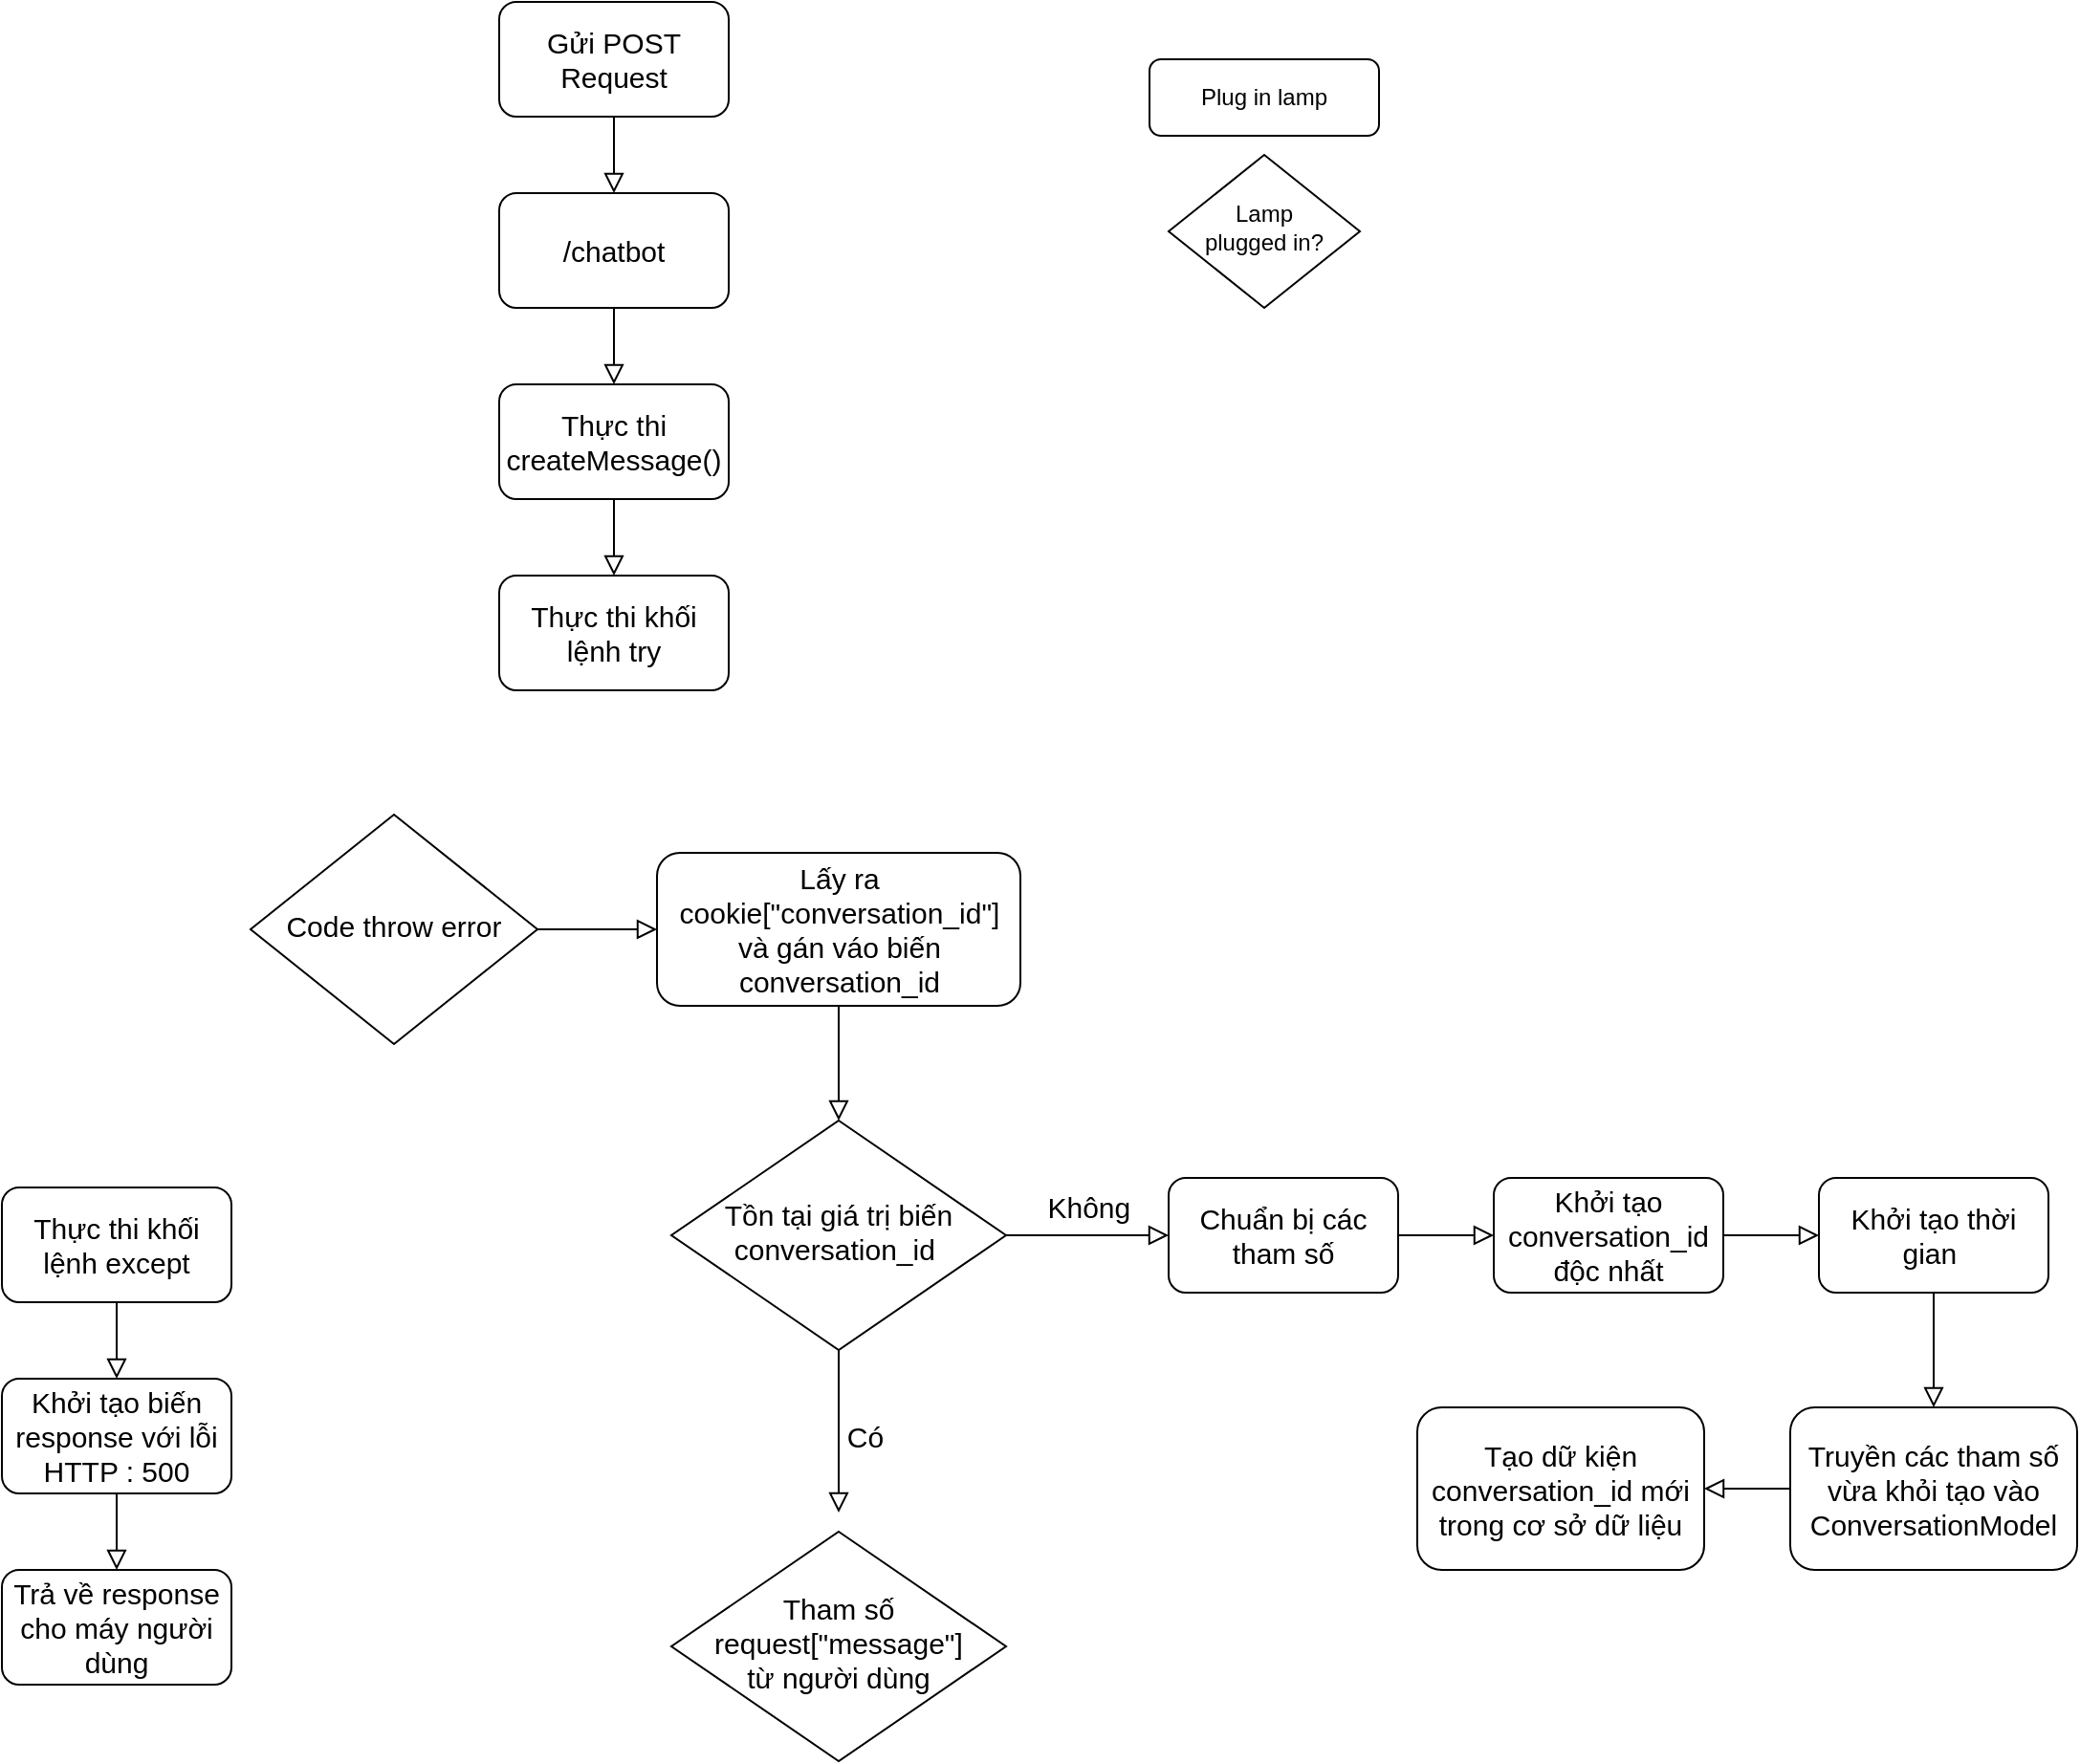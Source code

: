 <mxfile version="17.4.2" type="device"><diagram id="C5RBs43oDa-KdzZeNtuy" name="Page-1"><mxGraphModel dx="918" dy="754" grid="1" gridSize="10" guides="1" tooltips="1" connect="1" arrows="1" fold="1" page="1" pageScale="1" pageWidth="827" pageHeight="1169" math="0" shadow="0"><root><mxCell id="WIyWlLk6GJQsqaUBKTNV-0"/><mxCell id="WIyWlLk6GJQsqaUBKTNV-1" parent="WIyWlLk6GJQsqaUBKTNV-0"/><mxCell id="WIyWlLk6GJQsqaUBKTNV-3" value="/chatbot" style="rounded=1;whiteSpace=wrap;html=1;fontSize=15;glass=0;strokeWidth=1;shadow=0;" parent="WIyWlLk6GJQsqaUBKTNV-1" vertex="1"><mxGeometry x="320" y="120" width="120" height="60" as="geometry"/></mxCell><mxCell id="dkOf7kShWUdSjvOmlk6H-0" value="Plug in lamp" style="rounded=1;whiteSpace=wrap;html=1;fontSize=12;glass=0;strokeWidth=1;shadow=0;" vertex="1" parent="WIyWlLk6GJQsqaUBKTNV-1"><mxGeometry x="660" y="50" width="120" height="40" as="geometry"/></mxCell><mxCell id="dkOf7kShWUdSjvOmlk6H-1" value="Lamp&lt;br&gt;plugged in?" style="rhombus;whiteSpace=wrap;html=1;shadow=0;fontFamily=Helvetica;fontSize=12;align=center;strokeWidth=1;spacing=6;spacingTop=-4;" vertex="1" parent="WIyWlLk6GJQsqaUBKTNV-1"><mxGeometry x="670" y="100" width="100" height="80" as="geometry"/></mxCell><mxCell id="dkOf7kShWUdSjvOmlk6H-2" value="Gửi POST Request" style="rounded=1;whiteSpace=wrap;html=1;fontSize=15;glass=0;strokeWidth=1;shadow=0;" vertex="1" parent="WIyWlLk6GJQsqaUBKTNV-1"><mxGeometry x="320" y="20" width="120" height="60" as="geometry"/></mxCell><mxCell id="dkOf7kShWUdSjvOmlk6H-3" value="" style="rounded=0;html=1;jettySize=auto;orthogonalLoop=1;fontSize=11;endArrow=block;endFill=0;endSize=8;strokeWidth=1;shadow=0;labelBackgroundColor=none;edgeStyle=orthogonalEdgeStyle;exitX=0.5;exitY=1;exitDx=0;exitDy=0;entryX=0.5;entryY=0;entryDx=0;entryDy=0;" edge="1" parent="WIyWlLk6GJQsqaUBKTNV-1" source="dkOf7kShWUdSjvOmlk6H-2" target="WIyWlLk6GJQsqaUBKTNV-3"><mxGeometry relative="1" as="geometry"><mxPoint x="390" y="180" as="sourcePoint"/><mxPoint x="380" y="110" as="targetPoint"/></mxGeometry></mxCell><mxCell id="dkOf7kShWUdSjvOmlk6H-4" value="Thực thi createMessage()" style="rounded=1;whiteSpace=wrap;html=1;fontSize=15;glass=0;strokeWidth=1;shadow=0;" vertex="1" parent="WIyWlLk6GJQsqaUBKTNV-1"><mxGeometry x="320" y="220" width="120" height="60" as="geometry"/></mxCell><mxCell id="dkOf7kShWUdSjvOmlk6H-7" value="" style="rounded=0;html=1;jettySize=auto;orthogonalLoop=1;fontSize=11;endArrow=block;endFill=0;endSize=8;strokeWidth=1;shadow=0;labelBackgroundColor=none;edgeStyle=orthogonalEdgeStyle;exitX=0.5;exitY=1;exitDx=0;exitDy=0;entryX=0.5;entryY=0;entryDx=0;entryDy=0;" edge="1" parent="WIyWlLk6GJQsqaUBKTNV-1" source="WIyWlLk6GJQsqaUBKTNV-3" target="dkOf7kShWUdSjvOmlk6H-4"><mxGeometry relative="1" as="geometry"><mxPoint x="379.66" y="180" as="sourcePoint"/><mxPoint x="379.66" y="240" as="targetPoint"/></mxGeometry></mxCell><mxCell id="dkOf7kShWUdSjvOmlk6H-8" value="Thực thi khối lệnh try" style="rounded=1;whiteSpace=wrap;html=1;fontSize=15;glass=0;strokeWidth=1;shadow=0;" vertex="1" parent="WIyWlLk6GJQsqaUBKTNV-1"><mxGeometry x="320" y="320" width="120" height="60" as="geometry"/></mxCell><mxCell id="dkOf7kShWUdSjvOmlk6H-9" value="" style="rounded=0;html=1;jettySize=auto;orthogonalLoop=1;fontSize=11;endArrow=block;endFill=0;endSize=8;strokeWidth=1;shadow=0;labelBackgroundColor=none;edgeStyle=orthogonalEdgeStyle;exitX=0.5;exitY=1;exitDx=0;exitDy=0;entryX=0.5;entryY=0;entryDx=0;entryDy=0;" edge="1" parent="WIyWlLk6GJQsqaUBKTNV-1" source="dkOf7kShWUdSjvOmlk6H-4" target="dkOf7kShWUdSjvOmlk6H-8"><mxGeometry relative="1" as="geometry"><mxPoint x="379.66" y="280" as="sourcePoint"/><mxPoint x="380" y="310" as="targetPoint"/></mxGeometry></mxCell><mxCell id="dkOf7kShWUdSjvOmlk6H-22" style="edgeStyle=orthogonalEdgeStyle;shape=connector;rounded=0;orthogonalLoop=1;jettySize=auto;html=1;exitX=1;exitY=0.5;exitDx=0;exitDy=0;shadow=0;labelBackgroundColor=none;fontFamily=Helvetica;fontSize=11;fontColor=default;endArrow=block;endFill=0;endSize=8;strokeColor=default;strokeWidth=1;" edge="1" parent="WIyWlLk6GJQsqaUBKTNV-1" source="dkOf7kShWUdSjvOmlk6H-10" target="dkOf7kShWUdSjvOmlk6H-19"><mxGeometry relative="1" as="geometry"/></mxCell><mxCell id="dkOf7kShWUdSjvOmlk6H-10" value="Code throw error" style="rhombus;whiteSpace=wrap;html=1;shadow=0;fontFamily=Helvetica;fontSize=15;align=center;strokeWidth=1;spacing=6;spacingTop=-4;" vertex="1" parent="WIyWlLk6GJQsqaUBKTNV-1"><mxGeometry x="190" y="445" width="150" height="120" as="geometry"/></mxCell><mxCell id="dkOf7kShWUdSjvOmlk6H-12" value="Thực thi khối lệnh except" style="rounded=1;whiteSpace=wrap;html=1;fontSize=15;glass=0;strokeWidth=1;shadow=0;" vertex="1" parent="WIyWlLk6GJQsqaUBKTNV-1"><mxGeometry x="60" y="640" width="120" height="60" as="geometry"/></mxCell><mxCell id="dkOf7kShWUdSjvOmlk6H-13" value="Khởi tạo biến response với lỗi HTTP : 500" style="rounded=1;whiteSpace=wrap;html=1;fontSize=15;glass=0;strokeWidth=1;shadow=0;" vertex="1" parent="WIyWlLk6GJQsqaUBKTNV-1"><mxGeometry x="60" y="740" width="120" height="60" as="geometry"/></mxCell><mxCell id="dkOf7kShWUdSjvOmlk6H-16" value="" style="rounded=0;html=1;jettySize=auto;orthogonalLoop=1;fontSize=11;endArrow=block;endFill=0;endSize=8;strokeWidth=1;shadow=0;labelBackgroundColor=none;edgeStyle=orthogonalEdgeStyle;exitX=0.5;exitY=1;exitDx=0;exitDy=0;entryX=0.5;entryY=0;entryDx=0;entryDy=0;" edge="1" parent="WIyWlLk6GJQsqaUBKTNV-1" source="dkOf7kShWUdSjvOmlk6H-12" target="dkOf7kShWUdSjvOmlk6H-13"><mxGeometry relative="1" as="geometry"><mxPoint x="119.76" y="664.5" as="sourcePoint"/><mxPoint x="119.76" y="704.5" as="targetPoint"/></mxGeometry></mxCell><mxCell id="dkOf7kShWUdSjvOmlk6H-17" value="Trả về response cho máy người dùng" style="rounded=1;whiteSpace=wrap;html=1;fontSize=15;glass=0;strokeWidth=1;shadow=0;" vertex="1" parent="WIyWlLk6GJQsqaUBKTNV-1"><mxGeometry x="60" y="840" width="120" height="60" as="geometry"/></mxCell><mxCell id="dkOf7kShWUdSjvOmlk6H-18" value="" style="rounded=0;html=1;jettySize=auto;orthogonalLoop=1;fontSize=11;endArrow=block;endFill=0;endSize=8;strokeWidth=1;shadow=0;labelBackgroundColor=none;edgeStyle=orthogonalEdgeStyle;entryX=0.5;entryY=0;entryDx=0;entryDy=0;exitX=0.5;exitY=1;exitDx=0;exitDy=0;" edge="1" parent="WIyWlLk6GJQsqaUBKTNV-1" source="dkOf7kShWUdSjvOmlk6H-13" target="dkOf7kShWUdSjvOmlk6H-17"><mxGeometry relative="1" as="geometry"><mxPoint x="150" y="840" as="sourcePoint"/><mxPoint x="130" y="750" as="targetPoint"/></mxGeometry></mxCell><mxCell id="dkOf7kShWUdSjvOmlk6H-25" style="edgeStyle=orthogonalEdgeStyle;shape=connector;rounded=0;orthogonalLoop=1;jettySize=auto;html=1;exitX=0.5;exitY=1;exitDx=0;exitDy=0;entryX=0.5;entryY=0;entryDx=0;entryDy=0;shadow=0;labelBackgroundColor=none;fontFamily=Helvetica;fontSize=15;fontColor=default;endArrow=block;endFill=0;endSize=8;strokeColor=default;strokeWidth=1;" edge="1" parent="WIyWlLk6GJQsqaUBKTNV-1" source="dkOf7kShWUdSjvOmlk6H-19" target="dkOf7kShWUdSjvOmlk6H-24"><mxGeometry relative="1" as="geometry"/></mxCell><mxCell id="dkOf7kShWUdSjvOmlk6H-19" value="Lấy ra&lt;br&gt;cookie[&quot;conversation_id&quot;]&lt;br&gt;và gán váo biến conversation_id" style="rounded=1;whiteSpace=wrap;html=1;fontSize=15;glass=0;strokeWidth=1;shadow=0;" vertex="1" parent="WIyWlLk6GJQsqaUBKTNV-1"><mxGeometry x="402.5" y="465" width="190" height="80" as="geometry"/></mxCell><mxCell id="dkOf7kShWUdSjvOmlk6H-27" style="edgeStyle=orthogonalEdgeStyle;shape=connector;rounded=0;orthogonalLoop=1;jettySize=auto;html=1;exitX=1;exitY=0.5;exitDx=0;exitDy=0;entryX=0;entryY=0.5;entryDx=0;entryDy=0;shadow=0;labelBackgroundColor=none;fontFamily=Helvetica;fontSize=15;fontColor=default;endArrow=block;endFill=0;endSize=8;strokeColor=default;strokeWidth=1;" edge="1" parent="WIyWlLk6GJQsqaUBKTNV-1" source="dkOf7kShWUdSjvOmlk6H-24" target="dkOf7kShWUdSjvOmlk6H-26"><mxGeometry relative="1" as="geometry"/></mxCell><mxCell id="dkOf7kShWUdSjvOmlk6H-28" value="Không&amp;nbsp;" style="edgeLabel;html=1;align=center;verticalAlign=middle;resizable=0;points=[];fontSize=15;fontFamily=Helvetica;fontColor=default;" vertex="1" connectable="0" parent="dkOf7kShWUdSjvOmlk6H-27"><mxGeometry x="0.176" relative="1" as="geometry"><mxPoint x="-5" y="-15" as="offset"/></mxGeometry></mxCell><mxCell id="dkOf7kShWUdSjvOmlk6H-38" style="edgeStyle=orthogonalEdgeStyle;shape=connector;rounded=0;orthogonalLoop=1;jettySize=auto;html=1;exitX=0.5;exitY=1;exitDx=0;exitDy=0;entryX=0.5;entryY=0;entryDx=0;entryDy=0;shadow=0;labelBackgroundColor=none;fontFamily=Helvetica;fontSize=15;fontColor=default;endArrow=block;endFill=0;endSize=8;strokeColor=default;strokeWidth=1;" edge="1" parent="WIyWlLk6GJQsqaUBKTNV-1" source="dkOf7kShWUdSjvOmlk6H-24"><mxGeometry relative="1" as="geometry"><mxPoint x="497.5" y="810" as="targetPoint"/></mxGeometry></mxCell><mxCell id="dkOf7kShWUdSjvOmlk6H-39" value="Có" style="edgeLabel;html=1;align=center;verticalAlign=middle;resizable=0;points=[];fontSize=15;fontFamily=Helvetica;fontColor=default;" vertex="1" connectable="0" parent="dkOf7kShWUdSjvOmlk6H-38"><mxGeometry x="0.114" y="1" relative="1" as="geometry"><mxPoint x="12" y="-2" as="offset"/></mxGeometry></mxCell><mxCell id="dkOf7kShWUdSjvOmlk6H-24" value="Tồn tại giá trị biến conversation_id&amp;nbsp;" style="rhombus;whiteSpace=wrap;html=1;shadow=0;fontFamily=Helvetica;fontSize=15;align=center;strokeWidth=1;spacing=6;spacingTop=-4;" vertex="1" parent="WIyWlLk6GJQsqaUBKTNV-1"><mxGeometry x="410" y="605" width="175" height="120" as="geometry"/></mxCell><mxCell id="dkOf7kShWUdSjvOmlk6H-31" style="edgeStyle=orthogonalEdgeStyle;shape=connector;rounded=0;orthogonalLoop=1;jettySize=auto;html=1;exitX=1;exitY=0.5;exitDx=0;exitDy=0;entryX=0;entryY=0.5;entryDx=0;entryDy=0;shadow=0;labelBackgroundColor=none;fontFamily=Helvetica;fontSize=15;fontColor=default;endArrow=block;endFill=0;endSize=8;strokeColor=default;strokeWidth=1;" edge="1" parent="WIyWlLk6GJQsqaUBKTNV-1" source="dkOf7kShWUdSjvOmlk6H-26" target="dkOf7kShWUdSjvOmlk6H-29"><mxGeometry relative="1" as="geometry"/></mxCell><mxCell id="dkOf7kShWUdSjvOmlk6H-26" value="Chuẩn bị các tham số" style="rounded=1;whiteSpace=wrap;html=1;fontSize=15;glass=0;strokeWidth=1;shadow=0;" vertex="1" parent="WIyWlLk6GJQsqaUBKTNV-1"><mxGeometry x="670" y="635" width="120" height="60" as="geometry"/></mxCell><mxCell id="dkOf7kShWUdSjvOmlk6H-32" style="edgeStyle=orthogonalEdgeStyle;shape=connector;rounded=0;orthogonalLoop=1;jettySize=auto;html=1;exitX=1;exitY=0.5;exitDx=0;exitDy=0;entryX=0;entryY=0.5;entryDx=0;entryDy=0;shadow=0;labelBackgroundColor=none;fontFamily=Helvetica;fontSize=15;fontColor=default;endArrow=block;endFill=0;endSize=8;strokeColor=default;strokeWidth=1;" edge="1" parent="WIyWlLk6GJQsqaUBKTNV-1" source="dkOf7kShWUdSjvOmlk6H-29" target="dkOf7kShWUdSjvOmlk6H-30"><mxGeometry relative="1" as="geometry"/></mxCell><mxCell id="dkOf7kShWUdSjvOmlk6H-29" value="Khởi tạo conversation_id độc nhất" style="rounded=1;whiteSpace=wrap;html=1;fontSize=15;glass=0;strokeWidth=1;shadow=0;" vertex="1" parent="WIyWlLk6GJQsqaUBKTNV-1"><mxGeometry x="840" y="635" width="120" height="60" as="geometry"/></mxCell><mxCell id="dkOf7kShWUdSjvOmlk6H-35" style="edgeStyle=orthogonalEdgeStyle;shape=connector;rounded=0;orthogonalLoop=1;jettySize=auto;html=1;exitX=0.5;exitY=1;exitDx=0;exitDy=0;entryX=0.5;entryY=0;entryDx=0;entryDy=0;shadow=0;labelBackgroundColor=none;fontFamily=Helvetica;fontSize=15;fontColor=default;endArrow=block;endFill=0;endSize=8;strokeColor=default;strokeWidth=1;" edge="1" parent="WIyWlLk6GJQsqaUBKTNV-1" source="dkOf7kShWUdSjvOmlk6H-30" target="dkOf7kShWUdSjvOmlk6H-33"><mxGeometry relative="1" as="geometry"/></mxCell><mxCell id="dkOf7kShWUdSjvOmlk6H-30" value="Khởi tạo thời gian&amp;nbsp;" style="rounded=1;whiteSpace=wrap;html=1;fontSize=15;glass=0;strokeWidth=1;shadow=0;" vertex="1" parent="WIyWlLk6GJQsqaUBKTNV-1"><mxGeometry x="1010" y="635" width="120" height="60" as="geometry"/></mxCell><mxCell id="dkOf7kShWUdSjvOmlk6H-36" style="edgeStyle=orthogonalEdgeStyle;shape=connector;rounded=0;orthogonalLoop=1;jettySize=auto;html=1;exitX=0;exitY=0.5;exitDx=0;exitDy=0;entryX=1;entryY=0.5;entryDx=0;entryDy=0;shadow=0;labelBackgroundColor=none;fontFamily=Helvetica;fontSize=15;fontColor=default;endArrow=block;endFill=0;endSize=8;strokeColor=default;strokeWidth=1;" edge="1" parent="WIyWlLk6GJQsqaUBKTNV-1" source="dkOf7kShWUdSjvOmlk6H-33" target="dkOf7kShWUdSjvOmlk6H-34"><mxGeometry relative="1" as="geometry"/></mxCell><mxCell id="dkOf7kShWUdSjvOmlk6H-33" value="Truyền các tham số vừa khỏi tạo vào ConversationModel" style="rounded=1;whiteSpace=wrap;html=1;fontSize=15;glass=0;strokeWidth=1;shadow=0;" vertex="1" parent="WIyWlLk6GJQsqaUBKTNV-1"><mxGeometry x="995" y="755" width="150" height="85" as="geometry"/></mxCell><mxCell id="dkOf7kShWUdSjvOmlk6H-34" value="Tạo dữ kiện conversation_id mới trong cơ sở dữ liệu" style="rounded=1;whiteSpace=wrap;html=1;fontSize=15;glass=0;strokeWidth=1;shadow=0;" vertex="1" parent="WIyWlLk6GJQsqaUBKTNV-1"><mxGeometry x="800" y="755" width="150" height="85" as="geometry"/></mxCell><mxCell id="dkOf7kShWUdSjvOmlk6H-40" value="Tham số request[&quot;message&quot;]&lt;br&gt;từ người dùng" style="rhombus;whiteSpace=wrap;html=1;shadow=0;fontFamily=Helvetica;fontSize=15;align=center;strokeWidth=1;spacing=6;spacingTop=-4;" vertex="1" parent="WIyWlLk6GJQsqaUBKTNV-1"><mxGeometry x="410" y="820" width="175" height="120" as="geometry"/></mxCell></root></mxGraphModel></diagram></mxfile>